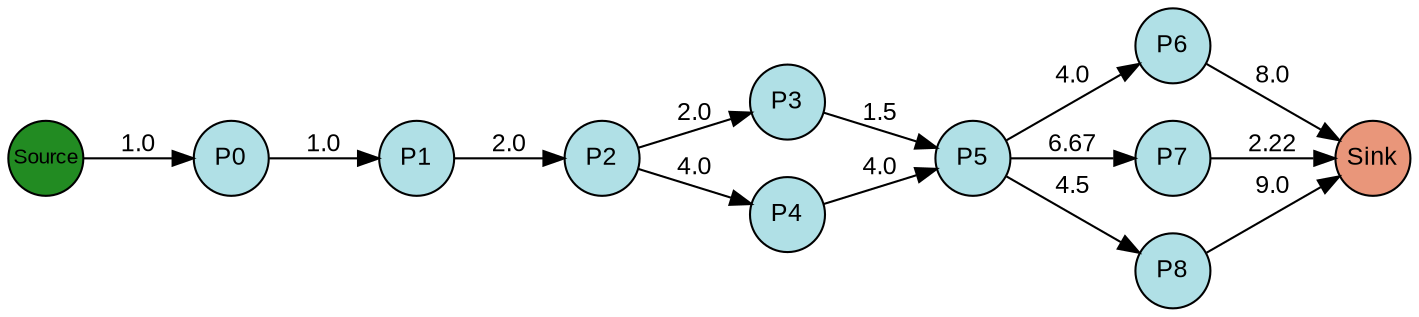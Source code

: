 digraph {
  splines=true;
node [margin=0 fontname=arial fontcolor=black fontsize=12 shape=circle width=0.5 fixedsize=true style=filled fillcolor=powderblue]
  1 [label="P0"]
  2 [label="P1"]
  3 [label="P2"]
  4 [label="P3"]
  5 [label="P4"]
  6 [label="P5"]
  7 [label="P6"]
  8 [label="P7"]
  9 [label="P8"]
  node [margin=0 fontname=arial fontcolor=black fontsize=10 shape=circle width=0.5 fixedsize=true style=filled fillcolor=forestgreen]
  10 [label="Source"]
  node [margin=0 fontname=arial fontcolor=black fontsize=12 shape=circle width=0.5 fixedsize=true style=filled fillcolor=darksalmon]
  11 [label="Sink"]
rankdir=LR
edge [margin=0 fontname=arial fontcolor=black fontsize=12]
   1 -> 2 [label="1.0"]
   2 -> 3 [label="2.0"]
   3 -> 4 [label="2.0"]
   3 -> 5 [label="4.0"]
   4 -> 6 [label="1.5"]
   5 -> 6 [label="4.0"]
   6 -> 7 [label="4.0"]
   6 -> 8 [label="6.67"]
   6 -> 9 [label="4.5"]
   10 -> 1 [label="1.0"]
   9 -> 11 [label="9.0"]
   8 -> 11 [label="2.22"]
   7 -> 11 [label="8.0"]

  {rank=same 10}
	{rank=same  1 }
	{rank=same  2 }
	{rank=same  3 }
	{rank=same  4, 5 }
	{rank=same  6 }
	{rank=same  7, 8, 9 }
  {rank=same 11}
}

